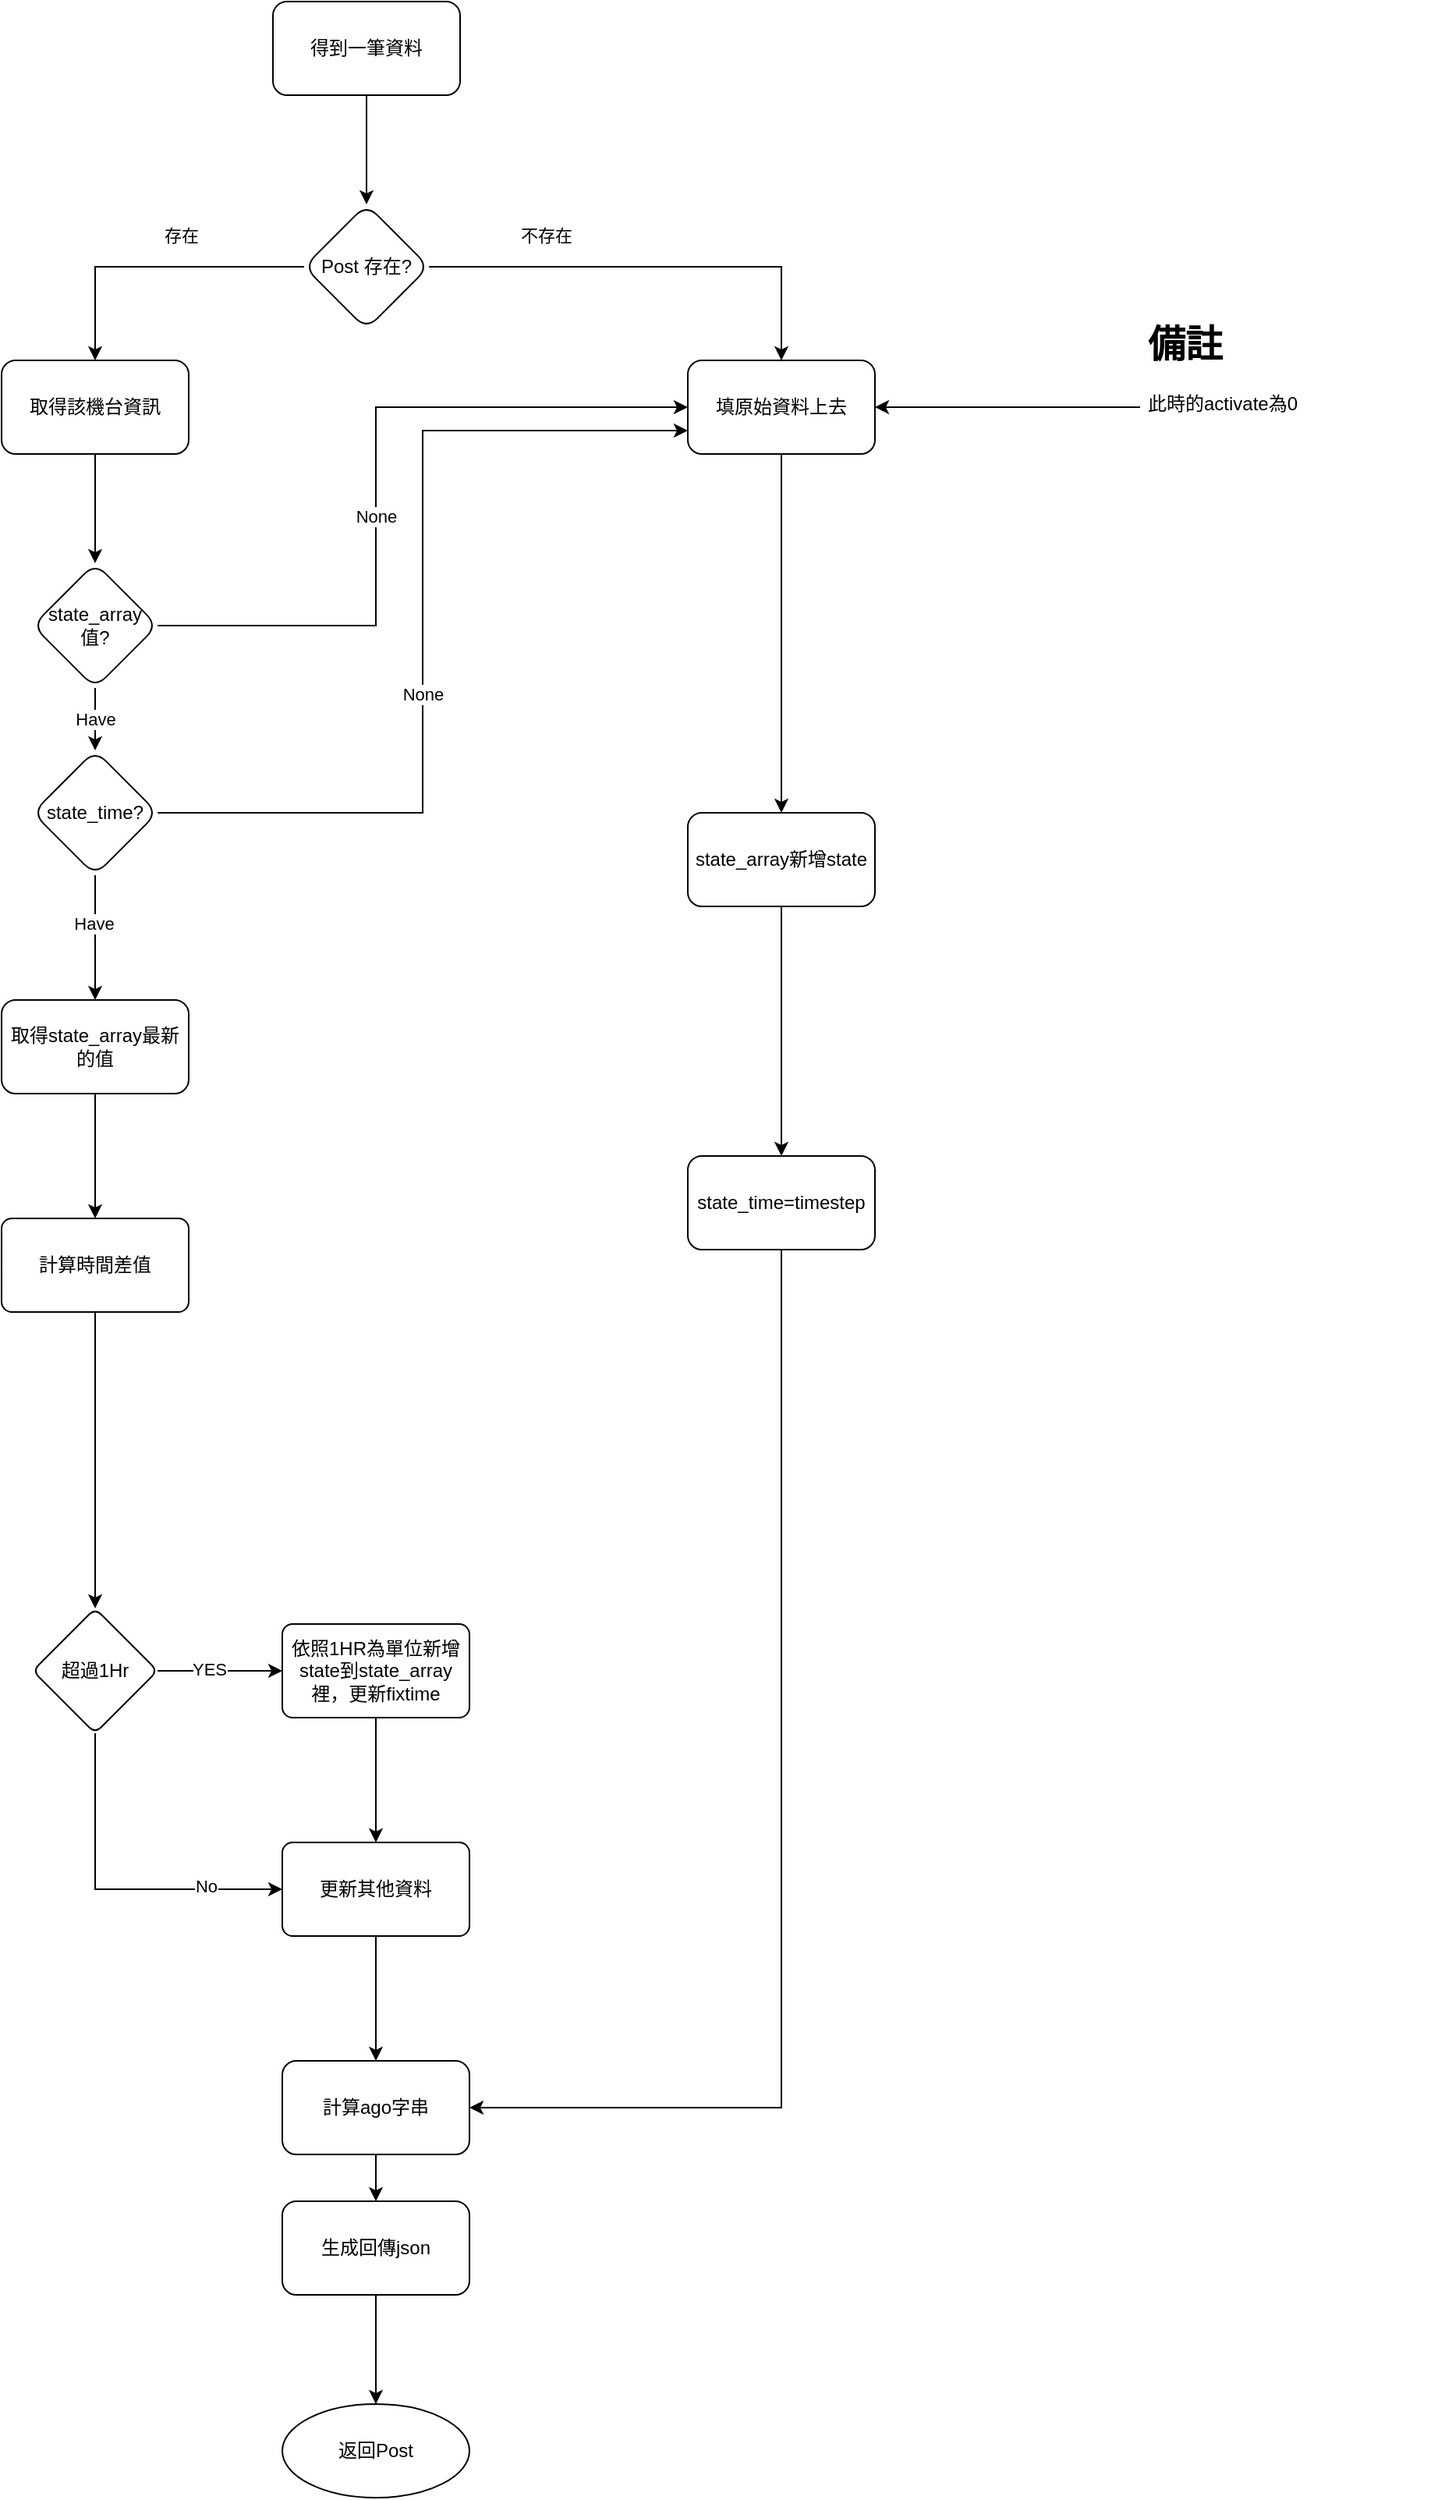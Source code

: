 <mxfile version="16.2.2" type="device"><diagram id="6n5BUDMJpzmdUv1jevNf" name="Page-1"><mxGraphModel dx="813" dy="403" grid="1" gridSize="10" guides="1" tooltips="1" connect="1" arrows="1" fold="1" page="1" pageScale="1" pageWidth="827" pageHeight="1169" math="0" shadow="0"><root><mxCell id="0"/><mxCell id="1" parent="0"/><mxCell id="vhYFkNPYDN6XNnrKs11t-3" value="" style="edgeStyle=orthogonalEdgeStyle;rounded=0;orthogonalLoop=1;jettySize=auto;html=1;" edge="1" parent="1" source="vhYFkNPYDN6XNnrKs11t-1" target="vhYFkNPYDN6XNnrKs11t-2"><mxGeometry relative="1" as="geometry"/></mxCell><mxCell id="vhYFkNPYDN6XNnrKs11t-1" value="得到一筆資料" style="rounded=1;whiteSpace=wrap;html=1;" vertex="1" parent="1"><mxGeometry x="354" y="140" width="120" height="60" as="geometry"/></mxCell><mxCell id="vhYFkNPYDN6XNnrKs11t-5" value="" style="edgeStyle=orthogonalEdgeStyle;rounded=0;orthogonalLoop=1;jettySize=auto;html=1;" edge="1" parent="1" source="vhYFkNPYDN6XNnrKs11t-2" target="vhYFkNPYDN6XNnrKs11t-4"><mxGeometry relative="1" as="geometry"/></mxCell><mxCell id="vhYFkNPYDN6XNnrKs11t-8" value="存在" style="edgeLabel;html=1;align=center;verticalAlign=middle;resizable=0;points=[];" vertex="1" connectable="0" parent="vhYFkNPYDN6XNnrKs11t-5"><mxGeometry x="-0.186" y="3" relative="1" as="geometry"><mxPoint y="-23" as="offset"/></mxGeometry></mxCell><mxCell id="vhYFkNPYDN6XNnrKs11t-7" value="" style="edgeStyle=orthogonalEdgeStyle;rounded=0;orthogonalLoop=1;jettySize=auto;html=1;" edge="1" parent="1" source="vhYFkNPYDN6XNnrKs11t-2" target="vhYFkNPYDN6XNnrKs11t-6"><mxGeometry relative="1" as="geometry"/></mxCell><mxCell id="vhYFkNPYDN6XNnrKs11t-9" value="不存在" style="edgeLabel;html=1;align=center;verticalAlign=middle;resizable=0;points=[];" vertex="1" connectable="0" parent="vhYFkNPYDN6XNnrKs11t-7"><mxGeometry x="-0.477" y="-4" relative="1" as="geometry"><mxPoint y="-24" as="offset"/></mxGeometry></mxCell><mxCell id="vhYFkNPYDN6XNnrKs11t-2" value="Post 存在?" style="rhombus;whiteSpace=wrap;html=1;rounded=1;" vertex="1" parent="1"><mxGeometry x="374" y="270" width="80" height="80" as="geometry"/></mxCell><mxCell id="vhYFkNPYDN6XNnrKs11t-25" value="" style="edgeStyle=orthogonalEdgeStyle;rounded=0;orthogonalLoop=1;jettySize=auto;html=1;" edge="1" parent="1" source="vhYFkNPYDN6XNnrKs11t-4" target="vhYFkNPYDN6XNnrKs11t-24"><mxGeometry relative="1" as="geometry"/></mxCell><mxCell id="vhYFkNPYDN6XNnrKs11t-4" value="取得該機台資訊" style="whiteSpace=wrap;html=1;rounded=1;" vertex="1" parent="1"><mxGeometry x="180" y="370" width="120" height="60" as="geometry"/></mxCell><mxCell id="vhYFkNPYDN6XNnrKs11t-11" value="" style="edgeStyle=orthogonalEdgeStyle;rounded=0;orthogonalLoop=1;jettySize=auto;html=1;" edge="1" parent="1" source="vhYFkNPYDN6XNnrKs11t-6" target="vhYFkNPYDN6XNnrKs11t-10"><mxGeometry relative="1" as="geometry"/></mxCell><mxCell id="vhYFkNPYDN6XNnrKs11t-6" value="填原始資料上去" style="whiteSpace=wrap;html=1;rounded=1;" vertex="1" parent="1"><mxGeometry x="620" y="370" width="120" height="60" as="geometry"/></mxCell><mxCell id="vhYFkNPYDN6XNnrKs11t-13" value="" style="edgeStyle=orthogonalEdgeStyle;rounded=0;orthogonalLoop=1;jettySize=auto;html=1;" edge="1" parent="1" source="vhYFkNPYDN6XNnrKs11t-10" target="vhYFkNPYDN6XNnrKs11t-12"><mxGeometry relative="1" as="geometry"/></mxCell><mxCell id="vhYFkNPYDN6XNnrKs11t-10" value="state_array新增state" style="whiteSpace=wrap;html=1;rounded=1;" vertex="1" parent="1"><mxGeometry x="620" y="660" width="120" height="60" as="geometry"/></mxCell><mxCell id="vhYFkNPYDN6XNnrKs11t-42" style="edgeStyle=orthogonalEdgeStyle;rounded=0;orthogonalLoop=1;jettySize=auto;html=1;exitX=0.5;exitY=1;exitDx=0;exitDy=0;entryX=1;entryY=0.5;entryDx=0;entryDy=0;" edge="1" parent="1" source="vhYFkNPYDN6XNnrKs11t-12" target="vhYFkNPYDN6XNnrKs11t-19"><mxGeometry relative="1" as="geometry"/></mxCell><mxCell id="vhYFkNPYDN6XNnrKs11t-12" value="state_time=timestep" style="whiteSpace=wrap;html=1;rounded=1;" vertex="1" parent="1"><mxGeometry x="620" y="880" width="120" height="60" as="geometry"/></mxCell><mxCell id="vhYFkNPYDN6XNnrKs11t-15" value="" style="edgeStyle=orthogonalEdgeStyle;rounded=0;orthogonalLoop=1;jettySize=auto;html=1;exitX=0;exitY=0.5;exitDx=0;exitDy=0;" edge="1" parent="1" source="vhYFkNPYDN6XNnrKs11t-14" target="vhYFkNPYDN6XNnrKs11t-6"><mxGeometry relative="1" as="geometry"><mxPoint x="810" y="400" as="sourcePoint"/></mxGeometry></mxCell><mxCell id="vhYFkNPYDN6XNnrKs11t-14" value="&lt;h1&gt;備註&lt;/h1&gt;&lt;p&gt;此時的activate為0&lt;/p&gt;" style="text;html=1;strokeColor=none;fillColor=none;spacing=5;spacingTop=-20;whiteSpace=wrap;overflow=hidden;rounded=0;" vertex="1" parent="1"><mxGeometry x="910" y="340" width="190" height="120" as="geometry"/></mxCell><mxCell id="vhYFkNPYDN6XNnrKs11t-16" value="返回Post" style="ellipse;whiteSpace=wrap;html=1;rounded=1;" vertex="1" parent="1"><mxGeometry x="360" y="1680" width="120" height="60" as="geometry"/></mxCell><mxCell id="vhYFkNPYDN6XNnrKs11t-22" value="" style="edgeStyle=orthogonalEdgeStyle;rounded=0;orthogonalLoop=1;jettySize=auto;html=1;" edge="1" parent="1" source="vhYFkNPYDN6XNnrKs11t-19" target="vhYFkNPYDN6XNnrKs11t-21"><mxGeometry relative="1" as="geometry"/></mxCell><mxCell id="vhYFkNPYDN6XNnrKs11t-19" value="計算ago字串" style="whiteSpace=wrap;html=1;rounded=1;" vertex="1" parent="1"><mxGeometry x="360" y="1460" width="120" height="60" as="geometry"/></mxCell><mxCell id="vhYFkNPYDN6XNnrKs11t-23" value="" style="edgeStyle=orthogonalEdgeStyle;rounded=0;orthogonalLoop=1;jettySize=auto;html=1;" edge="1" parent="1" source="vhYFkNPYDN6XNnrKs11t-21" target="vhYFkNPYDN6XNnrKs11t-16"><mxGeometry relative="1" as="geometry"/></mxCell><mxCell id="vhYFkNPYDN6XNnrKs11t-21" value="生成回傳json" style="whiteSpace=wrap;html=1;rounded=1;" vertex="1" parent="1"><mxGeometry x="360" y="1550" width="120" height="60" as="geometry"/></mxCell><mxCell id="vhYFkNPYDN6XNnrKs11t-31" value="None" style="edgeStyle=orthogonalEdgeStyle;rounded=0;orthogonalLoop=1;jettySize=auto;html=1;entryX=0;entryY=0.5;entryDx=0;entryDy=0;" edge="1" parent="1" source="vhYFkNPYDN6XNnrKs11t-24" target="vhYFkNPYDN6XNnrKs11t-6"><mxGeometry x="-0.125" relative="1" as="geometry"><mxPoint x="360" y="540" as="targetPoint"/><Array as="points"><mxPoint x="420" y="540"/><mxPoint x="420" y="400"/></Array><mxPoint as="offset"/></mxGeometry></mxCell><mxCell id="vhYFkNPYDN6XNnrKs11t-33" value="Have" style="edgeStyle=orthogonalEdgeStyle;rounded=0;orthogonalLoop=1;jettySize=auto;html=1;" edge="1" parent="1" source="vhYFkNPYDN6XNnrKs11t-24" target="vhYFkNPYDN6XNnrKs11t-32"><mxGeometry relative="1" as="geometry"/></mxCell><mxCell id="vhYFkNPYDN6XNnrKs11t-24" value="state_array值?" style="rhombus;whiteSpace=wrap;html=1;rounded=1;" vertex="1" parent="1"><mxGeometry x="200" y="500" width="80" height="80" as="geometry"/></mxCell><mxCell id="vhYFkNPYDN6XNnrKs11t-38" value="" style="edgeStyle=orthogonalEdgeStyle;rounded=0;orthogonalLoop=1;jettySize=auto;html=1;entryX=0.5;entryY=0;entryDx=0;entryDy=0;" edge="1" parent="1" source="vhYFkNPYDN6XNnrKs11t-26" target="vhYFkNPYDN6XNnrKs11t-58"><mxGeometry relative="1" as="geometry"><mxPoint x="240" y="910" as="targetPoint"/></mxGeometry></mxCell><mxCell id="vhYFkNPYDN6XNnrKs11t-26" value="取得state_array最新的值" style="whiteSpace=wrap;html=1;rounded=1;" vertex="1" parent="1"><mxGeometry x="180" y="780" width="120" height="60" as="geometry"/></mxCell><mxCell id="vhYFkNPYDN6XNnrKs11t-34" style="edgeStyle=orthogonalEdgeStyle;rounded=0;orthogonalLoop=1;jettySize=auto;html=1;exitX=1;exitY=0.5;exitDx=0;exitDy=0;entryX=0;entryY=0.75;entryDx=0;entryDy=0;" edge="1" parent="1" source="vhYFkNPYDN6XNnrKs11t-32" target="vhYFkNPYDN6XNnrKs11t-6"><mxGeometry relative="1" as="geometry"/></mxCell><mxCell id="vhYFkNPYDN6XNnrKs11t-35" value="None" style="edgeLabel;html=1;align=center;verticalAlign=middle;resizable=0;points=[];" vertex="1" connectable="0" parent="vhYFkNPYDN6XNnrKs11t-34"><mxGeometry x="-0.159" relative="1" as="geometry"><mxPoint as="offset"/></mxGeometry></mxCell><mxCell id="vhYFkNPYDN6XNnrKs11t-36" value="" style="edgeStyle=orthogonalEdgeStyle;rounded=0;orthogonalLoop=1;jettySize=auto;html=1;" edge="1" parent="1" source="vhYFkNPYDN6XNnrKs11t-32" target="vhYFkNPYDN6XNnrKs11t-26"><mxGeometry relative="1" as="geometry"/></mxCell><mxCell id="vhYFkNPYDN6XNnrKs11t-65" value="Have" style="edgeLabel;html=1;align=center;verticalAlign=middle;resizable=0;points=[];" vertex="1" connectable="0" parent="vhYFkNPYDN6XNnrKs11t-36"><mxGeometry x="-0.232" y="-1" relative="1" as="geometry"><mxPoint as="offset"/></mxGeometry></mxCell><mxCell id="vhYFkNPYDN6XNnrKs11t-32" value="state_time?" style="rhombus;whiteSpace=wrap;html=1;rounded=1;" vertex="1" parent="1"><mxGeometry x="200" y="620" width="80" height="80" as="geometry"/></mxCell><mxCell id="vhYFkNPYDN6XNnrKs11t-49" value="" style="edgeStyle=orthogonalEdgeStyle;rounded=0;orthogonalLoop=1;jettySize=auto;html=1;" edge="1" parent="1" source="vhYFkNPYDN6XNnrKs11t-46" target="vhYFkNPYDN6XNnrKs11t-48"><mxGeometry relative="1" as="geometry"/></mxCell><mxCell id="vhYFkNPYDN6XNnrKs11t-53" value="YES" style="edgeLabel;html=1;align=center;verticalAlign=middle;resizable=0;points=[];" vertex="1" connectable="0" parent="vhYFkNPYDN6XNnrKs11t-49"><mxGeometry x="-0.182" y="1" relative="1" as="geometry"><mxPoint as="offset"/></mxGeometry></mxCell><mxCell id="vhYFkNPYDN6XNnrKs11t-54" style="edgeStyle=orthogonalEdgeStyle;rounded=0;orthogonalLoop=1;jettySize=auto;html=1;entryX=0;entryY=0.5;entryDx=0;entryDy=0;" edge="1" parent="1" source="vhYFkNPYDN6XNnrKs11t-46" target="vhYFkNPYDN6XNnrKs11t-50"><mxGeometry relative="1" as="geometry"><Array as="points"><mxPoint x="240" y="1350"/></Array></mxGeometry></mxCell><mxCell id="vhYFkNPYDN6XNnrKs11t-55" value="No" style="edgeLabel;html=1;align=center;verticalAlign=middle;resizable=0;points=[];" vertex="1" connectable="0" parent="vhYFkNPYDN6XNnrKs11t-54"><mxGeometry x="0.555" y="2" relative="1" as="geometry"><mxPoint as="offset"/></mxGeometry></mxCell><mxCell id="vhYFkNPYDN6XNnrKs11t-46" value="超過1Hr" style="rhombus;whiteSpace=wrap;html=1;rounded=1;arcSize=11;" vertex="1" parent="1"><mxGeometry x="200" y="1170" width="80" height="80" as="geometry"/></mxCell><mxCell id="vhYFkNPYDN6XNnrKs11t-51" value="" style="edgeStyle=orthogonalEdgeStyle;rounded=0;orthogonalLoop=1;jettySize=auto;html=1;" edge="1" parent="1" source="vhYFkNPYDN6XNnrKs11t-48" target="vhYFkNPYDN6XNnrKs11t-50"><mxGeometry relative="1" as="geometry"/></mxCell><mxCell id="vhYFkNPYDN6XNnrKs11t-48" value="依照1HR為單位新增state到state_array裡，更新fixtime" style="whiteSpace=wrap;html=1;rounded=1;arcSize=11;" vertex="1" parent="1"><mxGeometry x="360" y="1180" width="120" height="60" as="geometry"/></mxCell><mxCell id="vhYFkNPYDN6XNnrKs11t-52" value="" style="edgeStyle=orthogonalEdgeStyle;rounded=0;orthogonalLoop=1;jettySize=auto;html=1;" edge="1" parent="1" source="vhYFkNPYDN6XNnrKs11t-50" target="vhYFkNPYDN6XNnrKs11t-19"><mxGeometry relative="1" as="geometry"/></mxCell><mxCell id="vhYFkNPYDN6XNnrKs11t-50" value="更新其他資料" style="whiteSpace=wrap;html=1;rounded=1;arcSize=11;" vertex="1" parent="1"><mxGeometry x="360" y="1320" width="120" height="60" as="geometry"/></mxCell><mxCell id="vhYFkNPYDN6XNnrKs11t-64" style="edgeStyle=orthogonalEdgeStyle;rounded=0;orthogonalLoop=1;jettySize=auto;html=1;exitX=0.5;exitY=1;exitDx=0;exitDy=0;entryX=0.5;entryY=0;entryDx=0;entryDy=0;" edge="1" parent="1" source="vhYFkNPYDN6XNnrKs11t-58" target="vhYFkNPYDN6XNnrKs11t-46"><mxGeometry relative="1" as="geometry"/></mxCell><mxCell id="vhYFkNPYDN6XNnrKs11t-58" value="計算時間差值" style="whiteSpace=wrap;html=1;rounded=1;arcSize=11;" vertex="1" parent="1"><mxGeometry x="180" y="920" width="120" height="60" as="geometry"/></mxCell></root></mxGraphModel></diagram></mxfile>